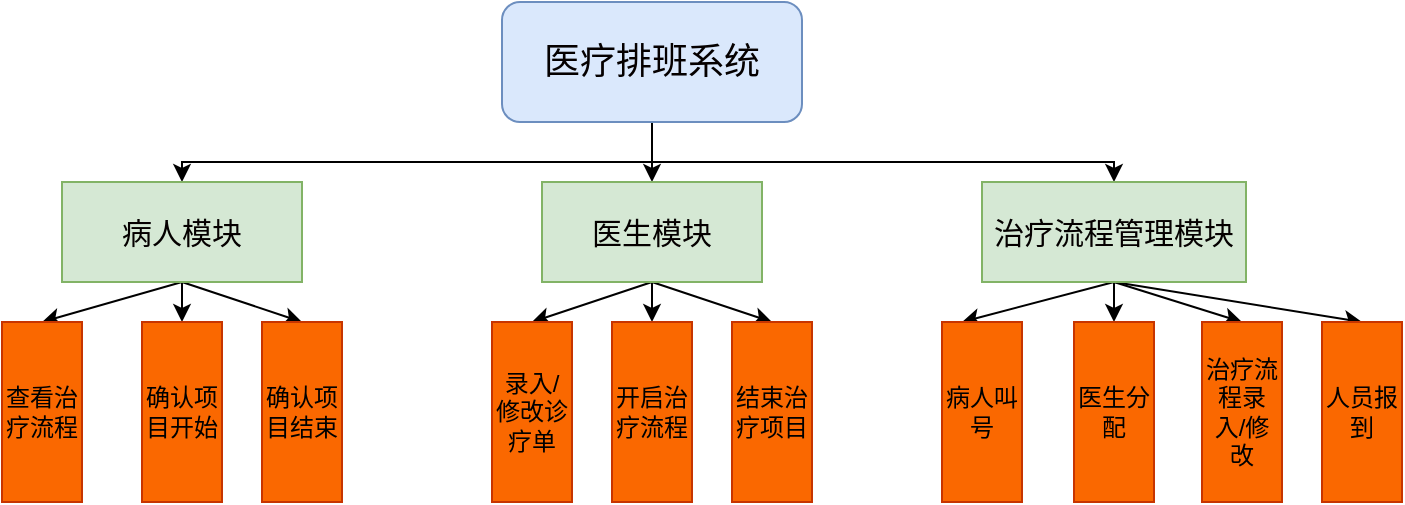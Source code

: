 <mxfile>
    <diagram name="第 1 页" id="CYL-rokRkCU8ogtK8-tq">
        <mxGraphModel dx="1370" dy="787" grid="1" gridSize="10" guides="1" tooltips="1" connect="1" arrows="1" fold="1" page="1" pageScale="1" pageWidth="827" pageHeight="1169" math="0" shadow="0">
            <root>
                <mxCell id="0"/>
                <mxCell id="1" parent="0"/>
                <mxCell id="FOU07dsEIMZlqrynYJpF-19" style="edgeStyle=orthogonalEdgeStyle;rounded=0;orthogonalLoop=1;jettySize=auto;html=1;exitX=1;exitY=0.5;exitDx=0;exitDy=0;entryX=0;entryY=0.5;entryDx=0;entryDy=0;curved=0;fontColor=#050000;" parent="1" source="FOU07dsEIMZlqrynYJpF-1" target="FOU07dsEIMZlqrynYJpF-3" edge="1">
                    <mxGeometry relative="1" as="geometry">
                        <mxPoint x="170" y="70" as="targetPoint"/>
                        <Array as="points">
                            <mxPoint x="355" y="100"/>
                            <mxPoint x="120" y="100"/>
                        </Array>
                    </mxGeometry>
                </mxCell>
                <mxCell id="FOU07dsEIMZlqrynYJpF-20" style="edgeStyle=orthogonalEdgeStyle;rounded=0;orthogonalLoop=1;jettySize=auto;html=1;exitX=1;exitY=0.5;exitDx=0;exitDy=0;entryX=0;entryY=0.5;entryDx=0;entryDy=0;curved=0;fontColor=#050000;" parent="1" source="FOU07dsEIMZlqrynYJpF-1" target="FOU07dsEIMZlqrynYJpF-5" edge="1">
                    <mxGeometry relative="1" as="geometry">
                        <Array as="points">
                            <mxPoint x="355" y="100"/>
                            <mxPoint x="355" y="100"/>
                        </Array>
                    </mxGeometry>
                </mxCell>
                <mxCell id="FOU07dsEIMZlqrynYJpF-46" style="edgeStyle=orthogonalEdgeStyle;rounded=0;orthogonalLoop=1;jettySize=auto;html=1;exitX=1;exitY=0.5;exitDx=0;exitDy=0;entryX=0;entryY=0.5;entryDx=0;entryDy=0;curved=0;fontColor=#050000;" parent="1" source="FOU07dsEIMZlqrynYJpF-1" target="FOU07dsEIMZlqrynYJpF-8" edge="1">
                    <mxGeometry relative="1" as="geometry">
                        <Array as="points">
                            <mxPoint x="355" y="100"/>
                            <mxPoint x="586" y="100"/>
                        </Array>
                    </mxGeometry>
                </mxCell>
                <mxCell id="FOU07dsEIMZlqrynYJpF-1" value="&lt;font style=&quot;font-size: 18px;&quot;&gt;医疗排班系统&lt;/font&gt;" style="rounded=1;whiteSpace=wrap;html=1;fillColor=#dae8fc;strokeColor=#6c8ebf;direction=south;fontColor=#050000;" parent="1" vertex="1">
                    <mxGeometry x="280" y="20" width="150" height="60" as="geometry"/>
                </mxCell>
                <mxCell id="5" style="edgeStyle=none;html=1;exitX=1;exitY=0.5;exitDx=0;exitDy=0;entryX=0.5;entryY=0;entryDx=0;entryDy=0;fontColor=#050000;" parent="1" source="FOU07dsEIMZlqrynYJpF-3" target="4" edge="1">
                    <mxGeometry relative="1" as="geometry"/>
                </mxCell>
                <mxCell id="6" style="edgeStyle=none;html=1;exitX=1;exitY=0.5;exitDx=0;exitDy=0;entryX=0.5;entryY=0;entryDx=0;entryDy=0;fontColor=#050000;" parent="1" source="FOU07dsEIMZlqrynYJpF-3" target="2" edge="1">
                    <mxGeometry relative="1" as="geometry"/>
                </mxCell>
                <mxCell id="7" style="edgeStyle=none;html=1;exitX=1;exitY=0.5;exitDx=0;exitDy=0;entryX=0.5;entryY=0;entryDx=0;entryDy=0;fontColor=#050000;" parent="1" source="FOU07dsEIMZlqrynYJpF-3" target="3" edge="1">
                    <mxGeometry relative="1" as="geometry"/>
                </mxCell>
                <mxCell id="FOU07dsEIMZlqrynYJpF-3" value="&lt;span style=&quot;font-size: 15px;&quot;&gt;病人模块&lt;/span&gt;" style="rounded=0;whiteSpace=wrap;html=1;fillColor=#d5e8d4;strokeColor=#82b366;direction=south;fontColor=#050000;" parent="1" vertex="1">
                    <mxGeometry x="60" y="110" width="120" height="50" as="geometry"/>
                </mxCell>
                <mxCell id="9" style="edgeStyle=none;html=1;exitX=1;exitY=0.5;exitDx=0;exitDy=0;entryX=0.5;entryY=0;entryDx=0;entryDy=0;fontColor=#050000;" parent="1" source="FOU07dsEIMZlqrynYJpF-5" target="8" edge="1">
                    <mxGeometry relative="1" as="geometry"/>
                </mxCell>
                <mxCell id="14" style="edgeStyle=none;html=1;exitX=1;exitY=0.5;exitDx=0;exitDy=0;entryX=0.5;entryY=0;entryDx=0;entryDy=0;fontColor=#050000;" parent="1" source="FOU07dsEIMZlqrynYJpF-5" target="10" edge="1">
                    <mxGeometry relative="1" as="geometry"/>
                </mxCell>
                <mxCell id="20" style="edgeStyle=none;html=1;exitX=1;exitY=0.5;exitDx=0;exitDy=0;entryX=0.5;entryY=0;entryDx=0;entryDy=0;fontColor=#050000;" parent="1" source="FOU07dsEIMZlqrynYJpF-5" target="19" edge="1">
                    <mxGeometry relative="1" as="geometry"/>
                </mxCell>
                <mxCell id="FOU07dsEIMZlqrynYJpF-5" value="&lt;span style=&quot;font-size: 15px;&quot;&gt;医生模块&lt;/span&gt;" style="rounded=0;whiteSpace=wrap;html=1;fillColor=#d5e8d4;strokeColor=#82b366;direction=south;fontColor=#050000;" parent="1" vertex="1">
                    <mxGeometry x="300" y="110" width="110" height="50" as="geometry"/>
                </mxCell>
                <mxCell id="15" style="edgeStyle=none;html=1;exitX=1;exitY=0.5;exitDx=0;exitDy=0;entryX=0.25;entryY=0;entryDx=0;entryDy=0;fontColor=#050000;" parent="1" source="FOU07dsEIMZlqrynYJpF-8" target="11" edge="1">
                    <mxGeometry relative="1" as="geometry"/>
                </mxCell>
                <mxCell id="16" style="edgeStyle=none;html=1;exitX=1;exitY=0.5;exitDx=0;exitDy=0;entryX=0.5;entryY=0;entryDx=0;entryDy=0;fontColor=#050000;" parent="1" source="FOU07dsEIMZlqrynYJpF-8" target="13" edge="1">
                    <mxGeometry relative="1" as="geometry"/>
                </mxCell>
                <mxCell id="17" style="edgeStyle=none;html=1;exitX=1;exitY=0.5;exitDx=0;exitDy=0;entryX=0.5;entryY=0;entryDx=0;entryDy=0;fontColor=#050000;" parent="1" source="FOU07dsEIMZlqrynYJpF-8" target="12" edge="1">
                    <mxGeometry relative="1" as="geometry"/>
                </mxCell>
                <mxCell id="23" style="edgeStyle=none;html=1;exitX=1;exitY=0.5;exitDx=0;exitDy=0;entryX=0.5;entryY=0;entryDx=0;entryDy=0;" parent="1" source="FOU07dsEIMZlqrynYJpF-8" target="22" edge="1">
                    <mxGeometry relative="1" as="geometry"/>
                </mxCell>
                <mxCell id="FOU07dsEIMZlqrynYJpF-8" value="&lt;span style=&quot;font-size: 15px;&quot;&gt;治疗流程管理模块&lt;/span&gt;" style="rounded=0;whiteSpace=wrap;html=1;fillColor=#d5e8d4;strokeColor=#82b366;direction=south;fontColor=#050000;" parent="1" vertex="1">
                    <mxGeometry x="520" y="110" width="132" height="50" as="geometry"/>
                </mxCell>
                <mxCell id="2" value="查看治疗流程" style="rounded=0;whiteSpace=wrap;html=1;fontColor=#000000;rotation=0;fillColor=#fa6800;strokeColor=#C73500;" parent="1" vertex="1">
                    <mxGeometry x="30" y="180" width="40" height="90" as="geometry"/>
                </mxCell>
                <mxCell id="3" value="确认项目结束" style="rounded=0;whiteSpace=wrap;html=1;fontColor=#000000;rotation=0;fillColor=#fa6800;strokeColor=#C73500;" parent="1" vertex="1">
                    <mxGeometry x="160" y="180" width="40" height="90" as="geometry"/>
                </mxCell>
                <mxCell id="4" value="确认项目开始" style="rounded=0;whiteSpace=wrap;html=1;fontColor=#000000;rotation=0;fillColor=#fa6800;strokeColor=#C73500;" parent="1" vertex="1">
                    <mxGeometry x="100" y="180" width="40" height="90" as="geometry"/>
                </mxCell>
                <mxCell id="8" value="录入/修改诊疗单" style="rounded=0;whiteSpace=wrap;html=1;fontColor=#000000;rotation=0;fillColor=#fa6800;strokeColor=#C73500;" parent="1" vertex="1">
                    <mxGeometry x="275" y="180" width="40" height="90" as="geometry"/>
                </mxCell>
                <mxCell id="10" value="开启治疗流程" style="rounded=0;whiteSpace=wrap;html=1;fontColor=#000000;rotation=0;fillColor=#fa6800;strokeColor=#C73500;" parent="1" vertex="1">
                    <mxGeometry x="335" y="180" width="40" height="90" as="geometry"/>
                </mxCell>
                <mxCell id="11" value="病人叫号" style="rounded=0;whiteSpace=wrap;html=1;fontColor=#000000;rotation=0;fillColor=#fa6800;strokeColor=#C73500;" parent="1" vertex="1">
                    <mxGeometry x="500" y="180" width="40" height="90" as="geometry"/>
                </mxCell>
                <mxCell id="12" value="治疗流程录入/修改" style="rounded=0;whiteSpace=wrap;html=1;fontColor=#000000;rotation=0;fillColor=#fa6800;strokeColor=#C73500;" parent="1" vertex="1">
                    <mxGeometry x="630" y="180" width="40" height="90" as="geometry"/>
                </mxCell>
                <mxCell id="13" value="医生分配" style="rounded=0;whiteSpace=wrap;html=1;fontColor=#000000;rotation=0;fillColor=#fa6800;strokeColor=#C73500;" parent="1" vertex="1">
                    <mxGeometry x="566" y="180" width="40" height="90" as="geometry"/>
                </mxCell>
                <mxCell id="19" value="结束治疗项目" style="rounded=0;whiteSpace=wrap;html=1;fontColor=#000000;rotation=0;fillColor=#fa6800;strokeColor=#C73500;" parent="1" vertex="1">
                    <mxGeometry x="395" y="180" width="40" height="90" as="geometry"/>
                </mxCell>
                <mxCell id="22" value="人员报到" style="rounded=0;whiteSpace=wrap;html=1;fontColor=#000000;rotation=0;fillColor=#fa6800;strokeColor=#C73500;" parent="1" vertex="1">
                    <mxGeometry x="690" y="180" width="40" height="90" as="geometry"/>
                </mxCell>
            </root>
        </mxGraphModel>
    </diagram>
</mxfile>